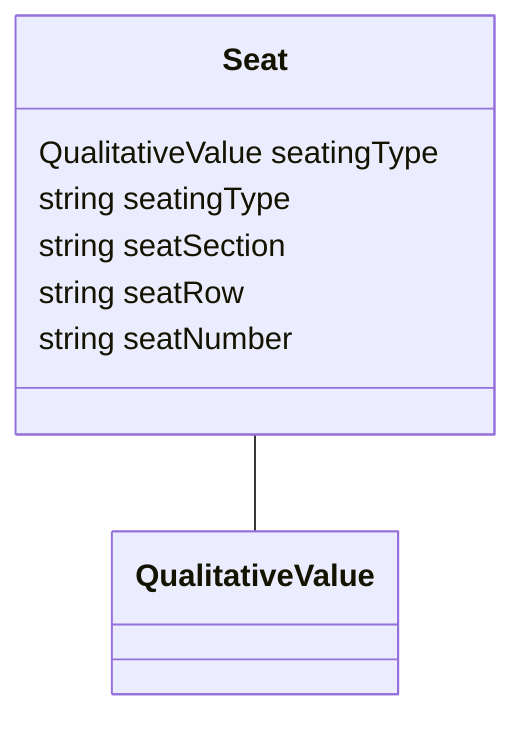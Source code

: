 classDiagram
  Seat -- QualitativeValue


class Seat {

  QualitativeValue seatingType
  string seatingType
  string seatSection
  string seatRow
  string seatNumber

 }